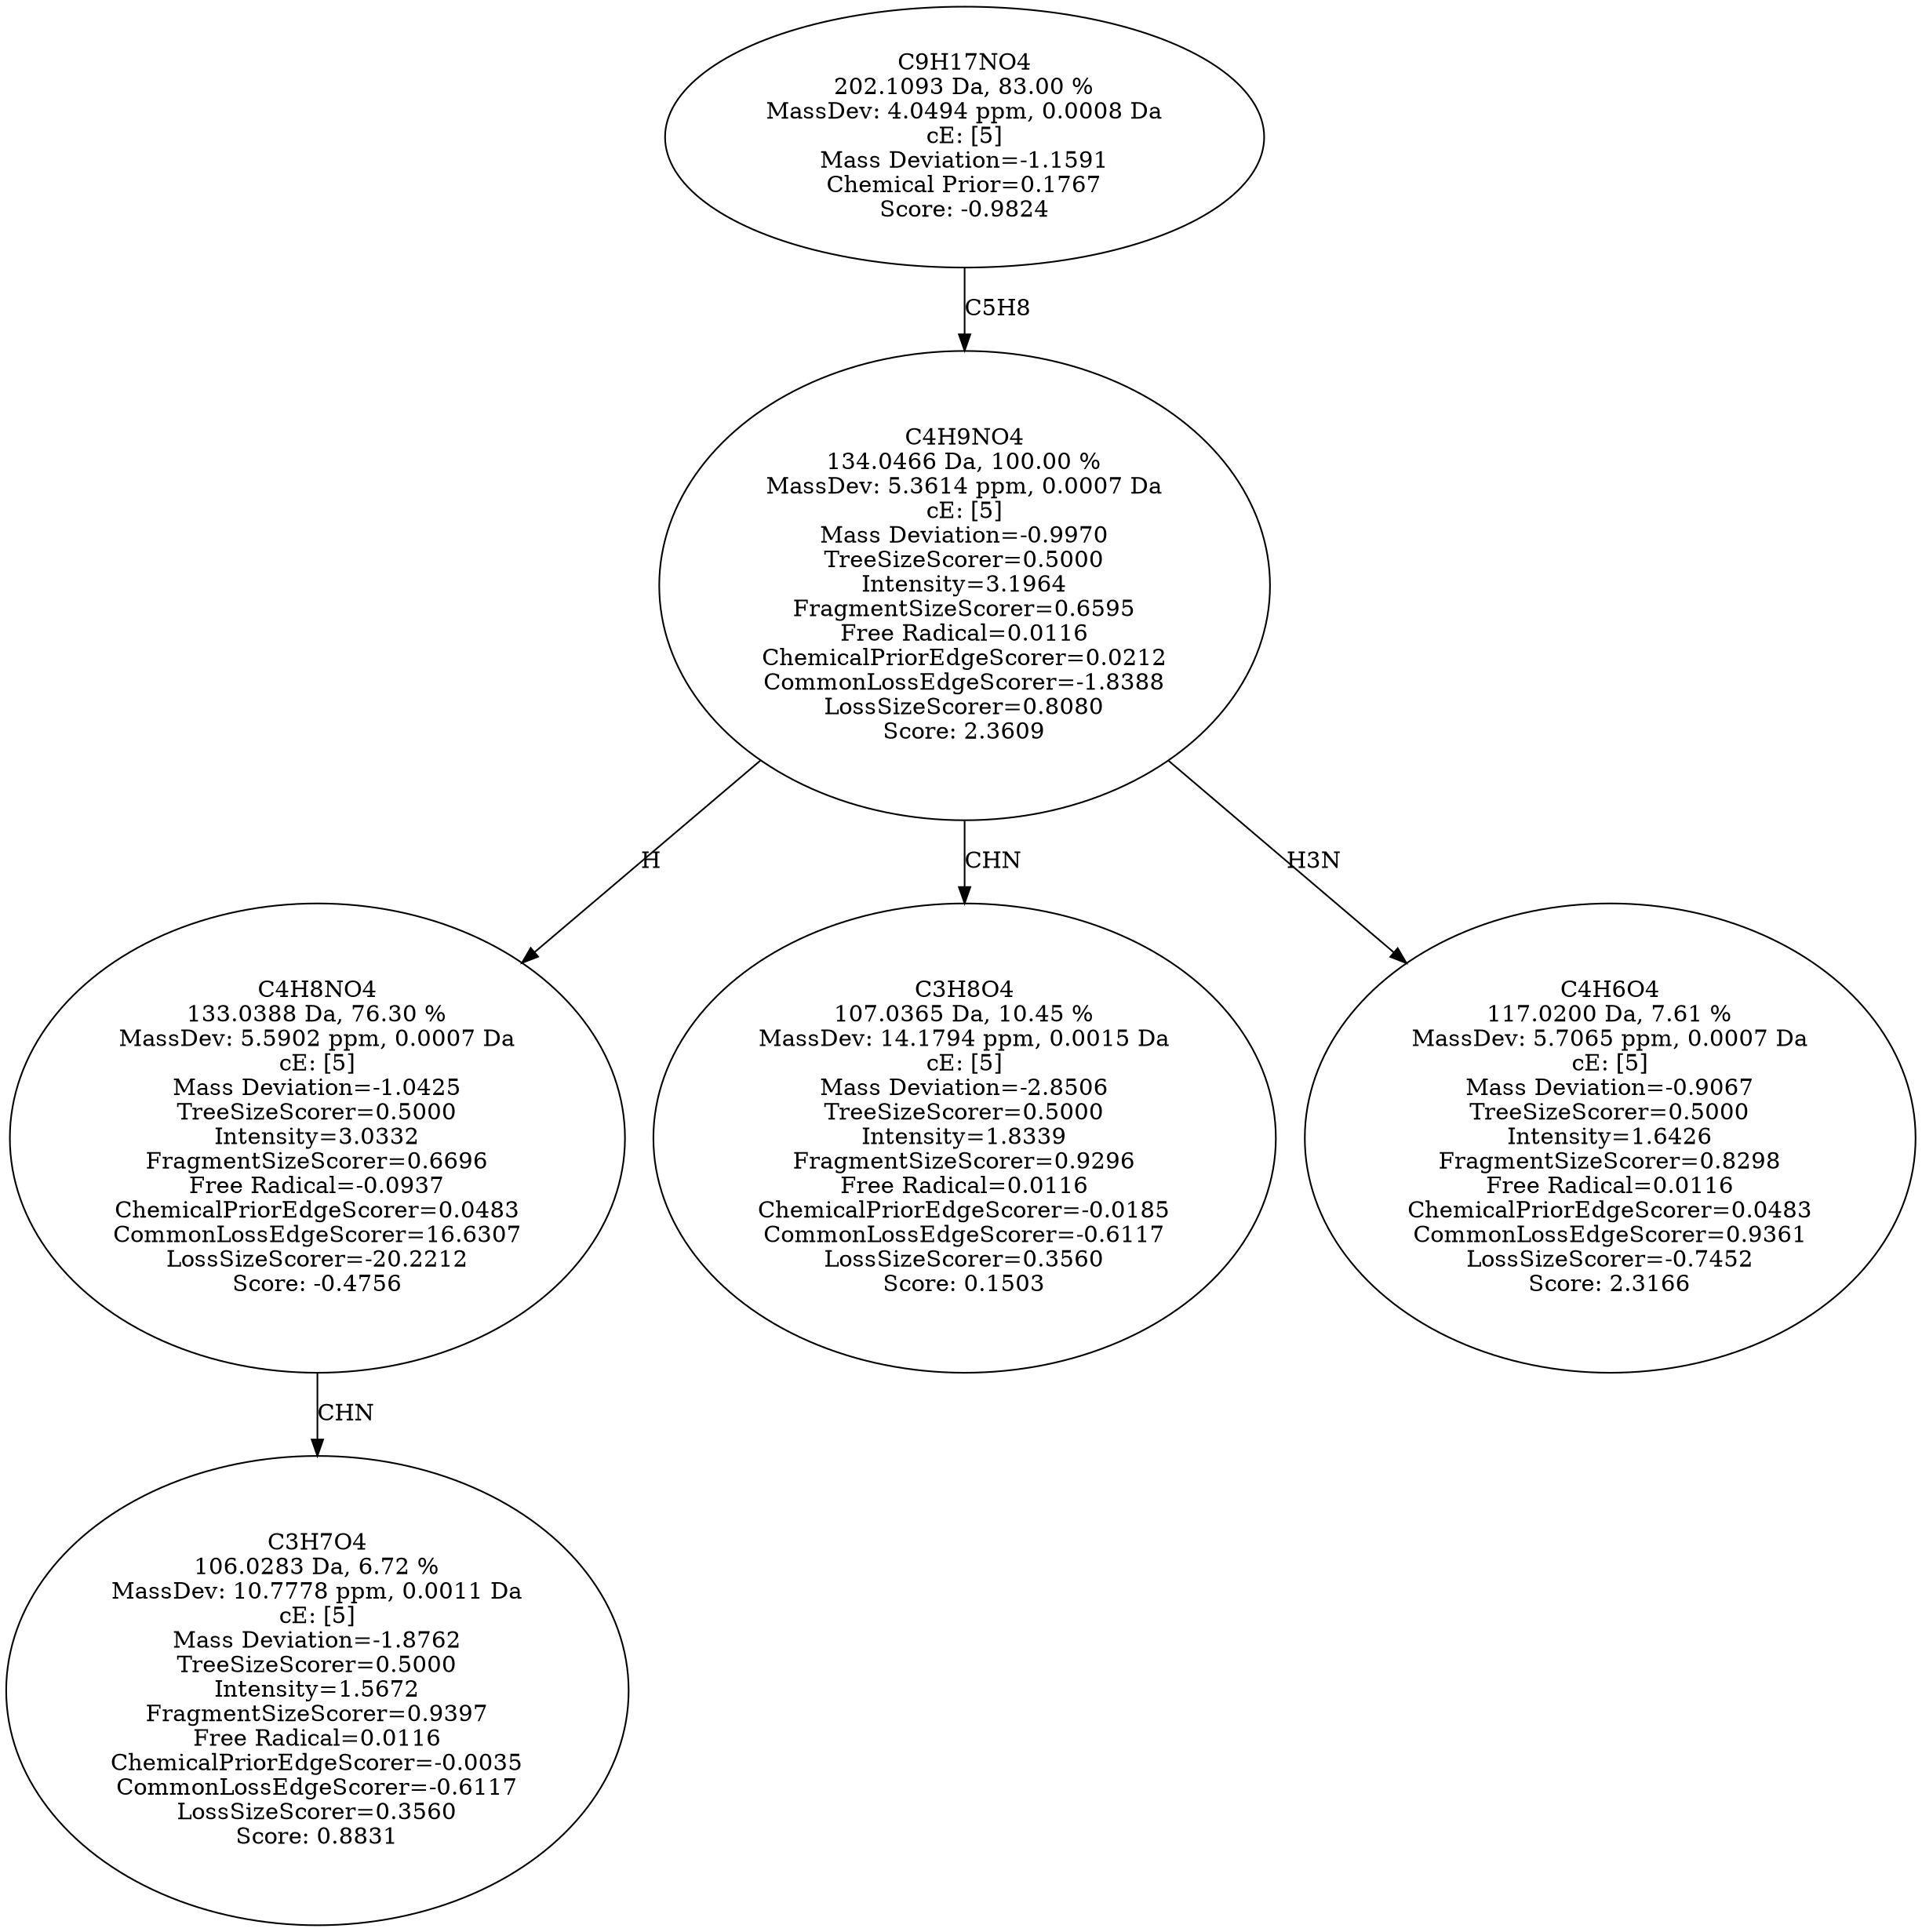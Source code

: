 strict digraph {
v1 [label="C3H7O4\n106.0283 Da, 6.72 %\nMassDev: 10.7778 ppm, 0.0011 Da\ncE: [5]\nMass Deviation=-1.8762\nTreeSizeScorer=0.5000\nIntensity=1.5672\nFragmentSizeScorer=0.9397\nFree Radical=0.0116\nChemicalPriorEdgeScorer=-0.0035\nCommonLossEdgeScorer=-0.6117\nLossSizeScorer=0.3560\nScore: 0.8831"];
v2 [label="C4H8NO4\n133.0388 Da, 76.30 %\nMassDev: 5.5902 ppm, 0.0007 Da\ncE: [5]\nMass Deviation=-1.0425\nTreeSizeScorer=0.5000\nIntensity=3.0332\nFragmentSizeScorer=0.6696\nFree Radical=-0.0937\nChemicalPriorEdgeScorer=0.0483\nCommonLossEdgeScorer=16.6307\nLossSizeScorer=-20.2212\nScore: -0.4756"];
v3 [label="C3H8O4\n107.0365 Da, 10.45 %\nMassDev: 14.1794 ppm, 0.0015 Da\ncE: [5]\nMass Deviation=-2.8506\nTreeSizeScorer=0.5000\nIntensity=1.8339\nFragmentSizeScorer=0.9296\nFree Radical=0.0116\nChemicalPriorEdgeScorer=-0.0185\nCommonLossEdgeScorer=-0.6117\nLossSizeScorer=0.3560\nScore: 0.1503"];
v4 [label="C4H6O4\n117.0200 Da, 7.61 %\nMassDev: 5.7065 ppm, 0.0007 Da\ncE: [5]\nMass Deviation=-0.9067\nTreeSizeScorer=0.5000\nIntensity=1.6426\nFragmentSizeScorer=0.8298\nFree Radical=0.0116\nChemicalPriorEdgeScorer=0.0483\nCommonLossEdgeScorer=0.9361\nLossSizeScorer=-0.7452\nScore: 2.3166"];
v5 [label="C4H9NO4\n134.0466 Da, 100.00 %\nMassDev: 5.3614 ppm, 0.0007 Da\ncE: [5]\nMass Deviation=-0.9970\nTreeSizeScorer=0.5000\nIntensity=3.1964\nFragmentSizeScorer=0.6595\nFree Radical=0.0116\nChemicalPriorEdgeScorer=0.0212\nCommonLossEdgeScorer=-1.8388\nLossSizeScorer=0.8080\nScore: 2.3609"];
v6 [label="C9H17NO4\n202.1093 Da, 83.00 %\nMassDev: 4.0494 ppm, 0.0008 Da\ncE: [5]\nMass Deviation=-1.1591\nChemical Prior=0.1767\nScore: -0.9824"];
v2 -> v1 [label="CHN"];
v5 -> v2 [label="H"];
v5 -> v3 [label="CHN"];
v5 -> v4 [label="H3N"];
v6 -> v5 [label="C5H8"];
}